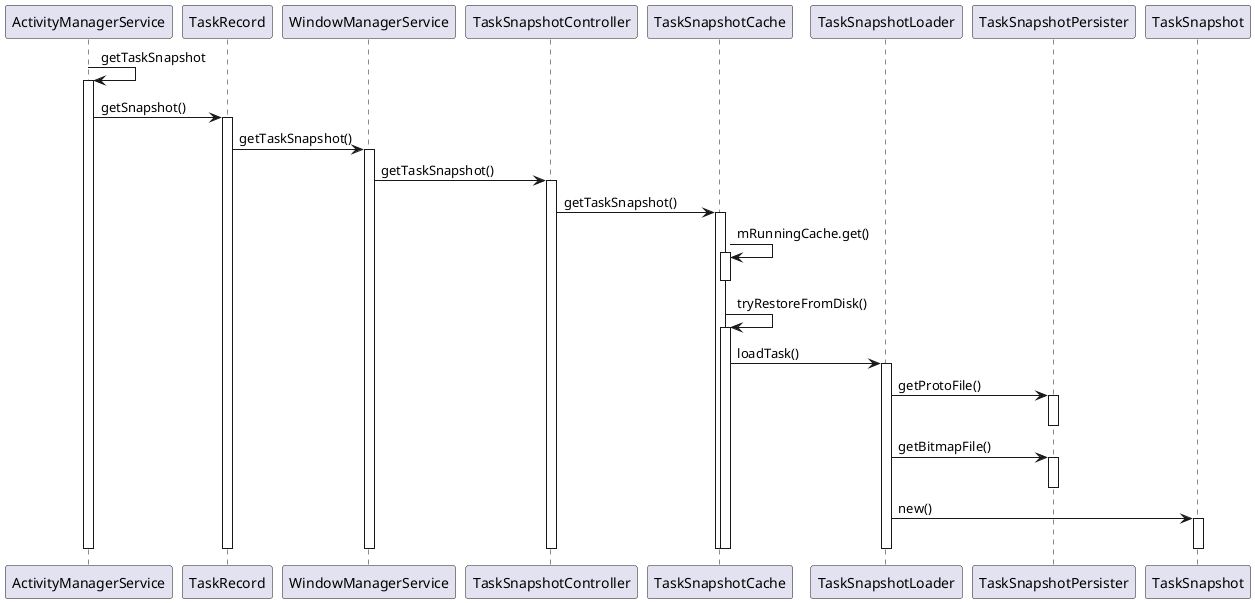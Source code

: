 @startuml
ActivityManagerService -> ActivityManagerService: getTaskSnapshot
activate ActivityManagerService
ActivityManagerService -> TaskRecord:getSnapshot()
activate TaskRecord
TaskRecord -> WindowManagerService:getTaskSnapshot()
activate WindowManagerService
WindowManagerService -> TaskSnapshotController:getTaskSnapshot()
activate TaskSnapshotController
TaskSnapshotController -> TaskSnapshotCache:getTaskSnapshot()
activate TaskSnapshotCache
TaskSnapshotCache -> TaskSnapshotCache:mRunningCache.get()
activate TaskSnapshotCache
deactivate TaskSnapshotCache
TaskSnapshotCache -> TaskSnapshotCache:tryRestoreFromDisk()
activate TaskSnapshotCache
TaskSnapshotCache -> TaskSnapshotLoader:loadTask()
activate TaskSnapshotLoader
TaskSnapshotLoader -> TaskSnapshotPersister:getProtoFile()
activate TaskSnapshotPersister
deactivate TaskSnapshotPersister
TaskSnapshotLoader -> TaskSnapshotPersister:getBitmapFile()
activate TaskSnapshotPersister
deactivate TaskSnapshotPersister
TaskSnapshotLoader -> TaskSnapshot:new()
activate TaskSnapshot
deactivate TaskSnapshot

deactivate TaskSnapshotCache
deactivate TaskSnapshotLoader
deactivate ActivityManagerService
deactivate TaskRecord
deactivate WindowManagerService
deactivate TaskSnapshotController
deactivate TaskSnapshotCache

@enduml